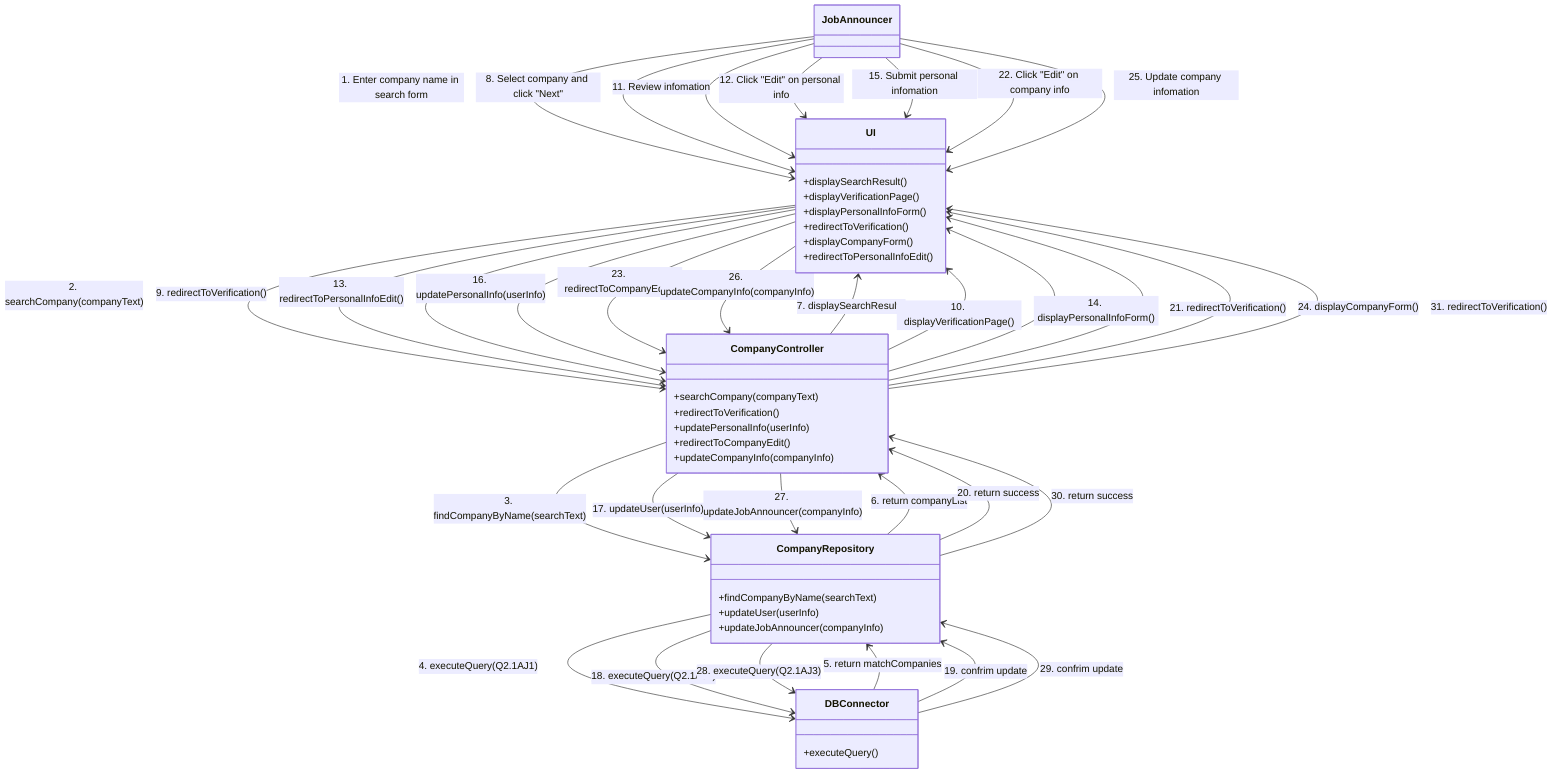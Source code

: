classDiagram
JobAnnouncer --> UI : 1. Enter company name in search form
UI --> CompanyController : 2. searchCompany(companyText)
CompanyController --> CompanyRepository : 3. findCompanyByName(searchText)
CompanyRepository --> DBConnector : 4. executeQuery(Q2.1AJ1)
DBConnector --> CompanyRepository : 5. return matchCompanies
CompanyRepository --> CompanyController : 6. return companyList
CompanyController --> UI : 7. displaySearchResult()
JobAnnouncer --> UI : 8. Select company and click "Next"
UI --> CompanyController : 9. redirectToVerification()
CompanyController --> UI : 10. displayVerificationPage()
JobAnnouncer --> UI : 11. Review infomation
JobAnnouncer --> UI : 12. Click "Edit" on personal info
UI --> CompanyController : 13. redirectToPersonalInfoEdit()
CompanyController --> UI : 14. displayPersonalInfoForm()
JobAnnouncer --> UI : 15. Submit personal infomation
UI --> CompanyController : 16. updatePersonalInfo(userInfo)
CompanyController --> CompanyRepository : 17. updateUser(userInfo)
CompanyRepository --> DBConnector : 18. executeQuery(Q2.1AJ2)
DBConnector --> CompanyRepository : 19. confrim update
CompanyRepository --> CompanyController : 20. return success
CompanyController --> UI : 21. redirectToVerification()
JobAnnouncer --> UI : 22. Click "Edit" on company info
UI --> CompanyController : 23. redirectToCompanyEdit()
CompanyController --> UI : 24. displayCompanyForm()
JobAnnouncer --> UI : 25. Update company infomation
UI --> CompanyController : 26. updateCompanyInfo(companyInfo)
CompanyController --> CompanyRepository : 27. updateJobAnnouncer(companyInfo)
CompanyRepository --> DBConnector : 28. executeQuery(Q2.1AJ3)
DBConnector --> CompanyRepository : 29. confrim update
CompanyRepository --> CompanyController : 30. return success
CompanyController --> UI : 31. redirectToVerification()


    class JobAnnouncer {

    }

    class UI{
        +displaySearchResult()
        +displayVerificationPage()
        +displayPersonalInfoForm()
        +redirectToVerification()
        +displayCompanyForm()
        +redirectToPersonalInfoEdit()
    }

    class CompanyController{
        +searchCompany(companyText)
        +redirectToVerification()
        +updatePersonalInfo(userInfo)
        +redirectToCompanyEdit()
        +updateCompanyInfo(companyInfo)
    }

    class CompanyRepository{
        +findCompanyByName(searchText)
        +updateUser(userInfo)
        +updateJobAnnouncer(companyInfo)
    }

    class DBConnector{
        +executeQuery()
    }